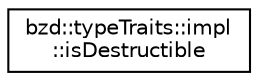 digraph "Graphical Class Hierarchy"
{
  edge [fontname="Helvetica",fontsize="10",labelfontname="Helvetica",labelfontsize="10"];
  node [fontname="Helvetica",fontsize="10",shape=record];
  rankdir="LR";
  Node0 [label="bzd::typeTraits::impl\l::isDestructible",height=0.2,width=0.4,color="black", fillcolor="white", style="filled",URL="$structbzd_1_1typeTraits_1_1impl_1_1isDestructible.html"];
}
